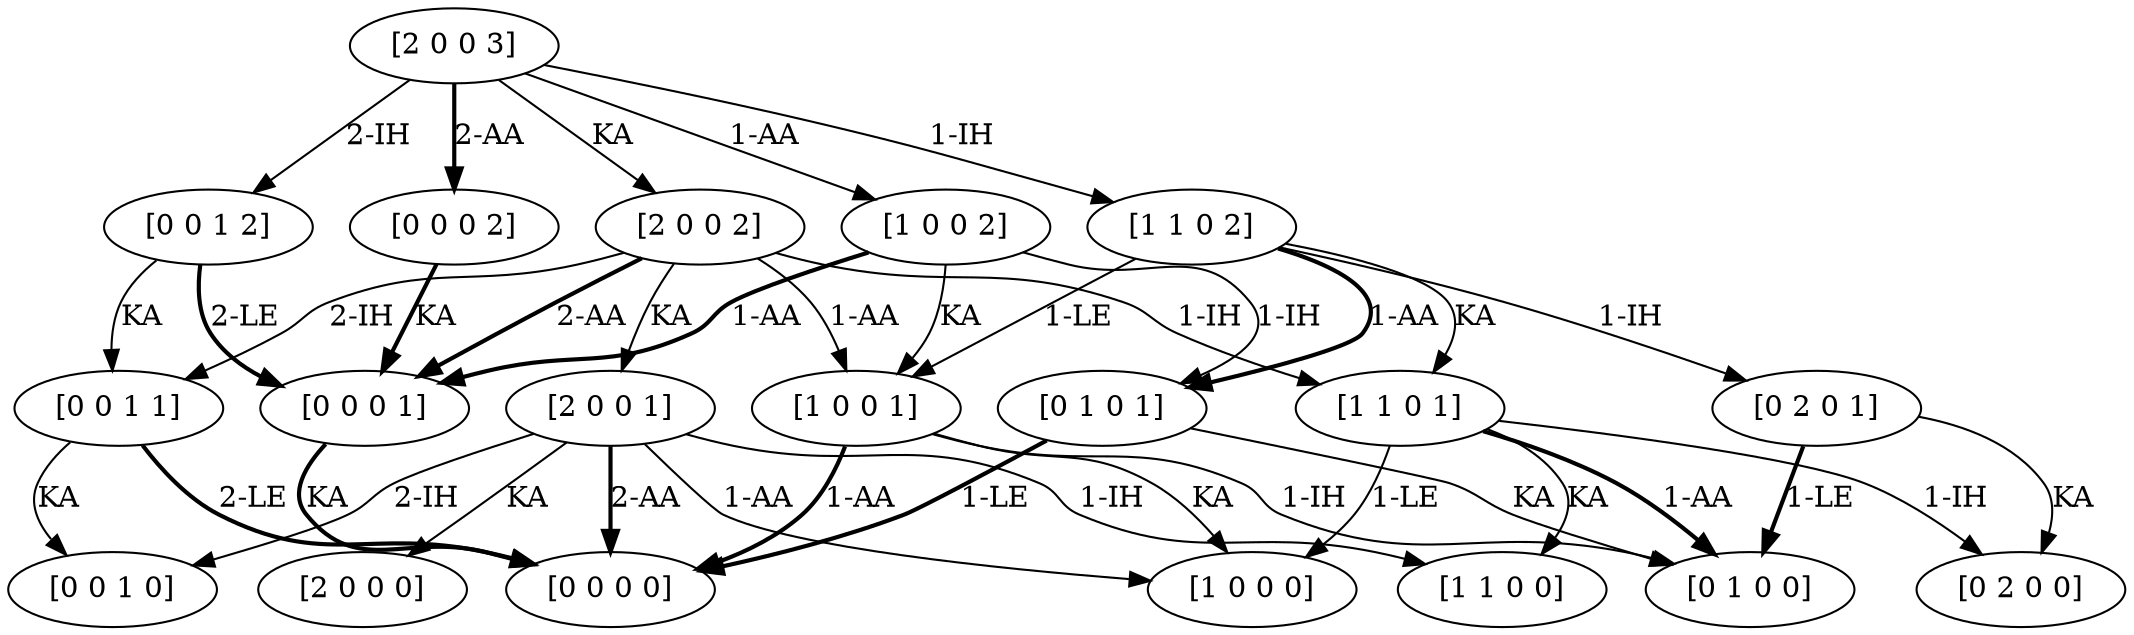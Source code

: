 digraph  {
	node [label="\N"];
	64	 [capacity="[0]",
		label="[0 0 1 0]",
		stock="[0 1]",
		time=0,
		value=0.0];
	65	 [capacity="[0]",
		label="[0 0 1 1]",
		stock="[0 1]",
		time=1,
		value=20.0];
	65 -> 64 [key=0,
	goal="[0 0 1 0]",
	label=KA,
	modus=KA,
	not_best_politic=True,
	revenue=0,
	time=1,
	weight=0.0,
	weight_goal=0.0];
68 [capacity="[0]",
	label="[0 0 0 0]",
	stock="[0 0]",
	time=0,
	value=0.0];
65 -> 68 [key=2,
goal="[0 0 0 0]",
label="2-LE",
modus=LE,
not_best_politic=False,
revenue=200,
style=bold,
time=1,
weight=200.0,
weight_goal=0.0];
66 [capacity="[0]",
label="[0 0 1 2]",
stock="[0 1]",
time=2,
value=38.0];
66 -> 65 [key=0,
goal="[0 0 1 1]",
label=KA,
modus=KA,
not_best_politic=True,
revenue=0,
time=2,
weight=0.0,
weight_goal=20.0];
69 [capacity="[0]",
label="[0 0 0 1]",
stock="[0 0]",
time=1,
value=0.0];
66 -> 69 [key=2,
goal="[0 0 0 1]",
label="2-LE",
modus=LE,
not_best_politic=False,
revenue=200,
style=bold,
time=2,
weight=180.0,
weight_goal=0.0];
37 [capacity="[1]",
label="[1 1 0 1]",
stock="[1 0]",
time=1,
value=100.0];
44 [capacity="[1]",
label="[1 0 0 0]",
stock="[0 0]",
time=0,
value=0.0];
37 -> 44 [key=1,
goal="[1 0 0 0]",
label="1-LE",
modus=LE,
not_best_politic=True,
revenue=100,
time=1,
weight=100.0,
weight_goal=0.0];
52 [capacity="[0]",
label="[0 2 0 0]",
stock="[2 0]",
time=0,
value=0.0];
37 -> 52 [key=1,
goal="[0 2 0 0]",
label="1-IH",
modus=IH,
not_best_politic=True,
revenue=0,
time=1,
weight=0.0,
weight_goal=0.0];
60 [capacity="[0]",
label="[0 1 0 0]",
stock="[1 0]",
time=0,
value=0.0];
37 -> 60 [key=1,
goal="[0 1 0 0]",
label="1-AA",
modus=AA,
not_best_politic=False,
revenue=100,
style=bold,
time=1,
weight=100.0,
weight_goal=0.0];
36 [capacity="[1]",
label="[1 1 0 0]",
stock="[1 0]",
time=0,
value=0.0];
37 -> 36 [key=0,
goal="[1 1 0 0]",
label=KA,
modus=KA,
not_best_politic=True,
revenue=0,
time=1,
weight=0.0,
weight_goal=0.0];
38 [capacity="[1]",
label="[1 1 0 2]",
stock="[1 0]",
time=2,
value=150.0];
38 -> 37 [key=0,
goal="[1 1 0 1]",
label=KA,
modus=KA,
not_best_politic=True,
revenue=0,
time=2,
weight=0.0,
weight_goal=100.0];
45 [capacity="[1]",
label="[1 0 0 1]",
stock="[0 0]",
time=1,
value=50.0];
38 -> 45 [key=1,
goal="[1 0 0 1]",
label="1-LE",
modus=LE,
not_best_politic=True,
revenue=100,
time=2,
weight=50.0,
weight_goal=50.0];
53 [capacity="[0]",
label="[0 2 0 1]",
stock="[2 0]",
time=1,
value=50.0];
38 -> 53 [key=1,
goal="[0 2 0 1]",
label="1-IH",
modus=IH,
not_best_politic=True,
revenue=0,
time=2,
weight=-50.0,
weight_goal=50.0];
61 [capacity="[0]",
label="[0 1 0 1]",
stock="[1 0]",
time=1,
value=50.0];
38 -> 61 [key=1,
goal="[0 1 0 1]",
label="1-AA",
modus=AA,
not_best_politic=False,
revenue=100,
style=bold,
time=2,
weight=50.0,
weight_goal=50.0];
70 [capacity="[0]",
label="[0 0 0 2]",
stock="[0 0]",
time=2,
value=0.0];
70 -> 69 [key=0,
goal="[0 0 0 1]",
label=KA,
modus=KA,
not_best_politic=False,
revenue=0,
style=bold,
time=2,
weight=0.0,
weight_goal=0.0];
45 -> 68 [key=1,
goal="[0 0 0 0]",
label="1-AA",
modus=AA,
not_best_politic=False,
revenue=100,
style=bold,
time=1,
weight=100.0,
weight_goal=0.0];
45 -> 44 [key=0,
goal="[1 0 0 0]",
label=KA,
modus=KA,
not_best_politic=True,
revenue=0,
time=1,
weight=0.0,
weight_goal=0.0];
45 -> 60 [key=1,
goal="[0 1 0 0]",
label="1-IH",
modus=IH,
not_best_politic=True,
revenue=0,
time=1,
weight=0.0,
weight_goal=0.0];
46 [capacity="[1]",
label="[1 0 0 2]",
stock="[0 0]",
time=2,
value=75.0];
46 -> 45 [key=0,
goal="[1 0 0 1]",
label=KA,
modus=KA,
not_best_politic=True,
revenue=0,
time=2,
weight=0.0,
weight_goal=50.0];
46 -> 69 [key=1,
goal="[0 0 0 1]",
label="1-AA",
modus=AA,
not_best_politic=False,
revenue=100,
style=bold,
time=2,
weight=50.0,
weight_goal=0.0];
46 -> 61 [key=1,
goal="[0 1 0 1]",
label="1-IH",
modus=IH,
not_best_politic=True,
revenue=0,
time=2,
weight=0.0,
weight_goal=50.0];
53 -> 52 [key=0,
goal="[0 2 0 0]",
label=KA,
modus=KA,
not_best_politic=True,
revenue=0,
time=1,
weight=0.0,
weight_goal=0.0];
53 -> 60 [key=1,
goal="[0 1 0 0]",
label="1-LE",
modus=LE,
not_best_politic=False,
revenue=100,
style=bold,
time=1,
weight=100.0,
weight_goal=0.0];
22 [capacity="[2]",
label="[2 0 0 2]",
stock="[0 0]",
time=2,
value=138.0];
22 -> 65 [key=2,
goal="[0 0 1 1]",
label="2-IH",
modus=IH,
not_best_politic=True,
revenue=0,
time=2,
weight=-50.0,
weight_goal=20.0];
22 -> 37 [key=1,
goal="[1 1 0 1]",
label="1-IH",
modus=IH,
not_best_politic=True,
revenue=0,
time=2,
weight=30.0,
weight_goal=100.0];
22 -> 45 [key=1,
goal="[1 0 0 1]",
label="1-AA",
modus=AA,
not_best_politic=True,
revenue=100,
time=2,
weight=80.0,
weight_goal=50.0];
21 [capacity="[2]",
label="[2 0 0 1]",
stock="[0 0]",
time=1,
value=70.0];
22 -> 21 [key=0,
goal="[2 0 0 1]",
label=KA,
modus=KA,
not_best_politic=True,
revenue=0,
time=2,
weight=0.0,
weight_goal=70.0];
22 -> 69 [key=2,
goal="[0 0 0 1]",
label="2-AA",
modus=AA,
not_best_politic=False,
revenue=200,
style=bold,
time=2,
weight=130.0,
weight_goal=0.0];
23 [capacity="[2]",
label="[2 0 0 3]",
stock="[0 0]",
time=3,
value=168.703];
23 -> 66 [key=2,
goal="[0 0 1 2]",
label="2-IH",
modus=IH,
not_best_politic=True,
revenue=0,
time=3,
weight=-100.0,
weight_goal=38.0];
23 -> 38 [key=1,
goal="[1 1 0 2]",
label="1-IH",
modus=IH,
not_best_politic=True,
revenue=0,
time=3,
weight=12.0,
weight_goal=150.0];
23 -> 70 [key=2,
goal="[0 0 0 2]",
label="2-AA",
modus=AA,
not_best_politic=False,
revenue=200,
style=bold,
time=3,
weight=62.0,
weight_goal=0.0];
23 -> 46 [key=1,
goal="[1 0 0 2]",
label="1-AA",
modus=AA,
not_best_politic=True,
revenue=100,
time=3,
weight=37.0,
weight_goal=75.0];
23 -> 22 [key=0,
goal="[2 0 0 2]",
label=KA,
modus=KA,
not_best_politic=True,
revenue=0,
time=3,
weight=0.0,
weight_goal=138.0];
21 -> 64 [key=2,
goal="[0 0 1 0]",
label="2-IH",
modus=IH,
not_best_politic=True,
revenue=0,
time=1,
weight=0.0,
weight_goal=0.0];
21 -> 68 [key=2,
goal="[0 0 0 0]",
label="2-AA",
modus=AA,
not_best_politic=False,
revenue=200,
style=bold,
time=1,
weight=200.0,
weight_goal=0.0];
21 -> 44 [key=1,
goal="[1 0 0 0]",
label="1-AA",
modus=AA,
not_best_politic=True,
revenue=100,
time=1,
weight=100.0,
weight_goal=0.0];
20 [capacity="[2]",
label="[2 0 0 0]",
stock="[0 0]",
time=0,
value=0.0];
21 -> 20 [key=0,
goal="[2 0 0 0]",
label=KA,
modus=KA,
not_best_politic=True,
revenue=0,
time=1,
weight=0.0,
weight_goal=0.0];
21 -> 36 [key=1,
goal="[1 1 0 0]",
label="1-IH",
modus=IH,
not_best_politic=True,
revenue=0,
time=1,
weight=0.0,
weight_goal=0.0];
69 -> 68 [key=0,
goal="[0 0 0 0]",
label=KA,
modus=KA,
not_best_politic=False,
revenue=0,
style=bold,
time=1,
weight=0.0,
weight_goal=0.0];
61 -> 68 [key=1,
goal="[0 0 0 0]",
label="1-LE",
modus=LE,
not_best_politic=False,
revenue=100,
style=bold,
time=1,
weight=100.0,
weight_goal=0.0];
61 -> 60 [key=0,
goal="[0 1 0 0]",
label=KA,
modus=KA,
not_best_politic=True,
revenue=0,
time=1,
weight=0.0,
weight_goal=0.0];
}
